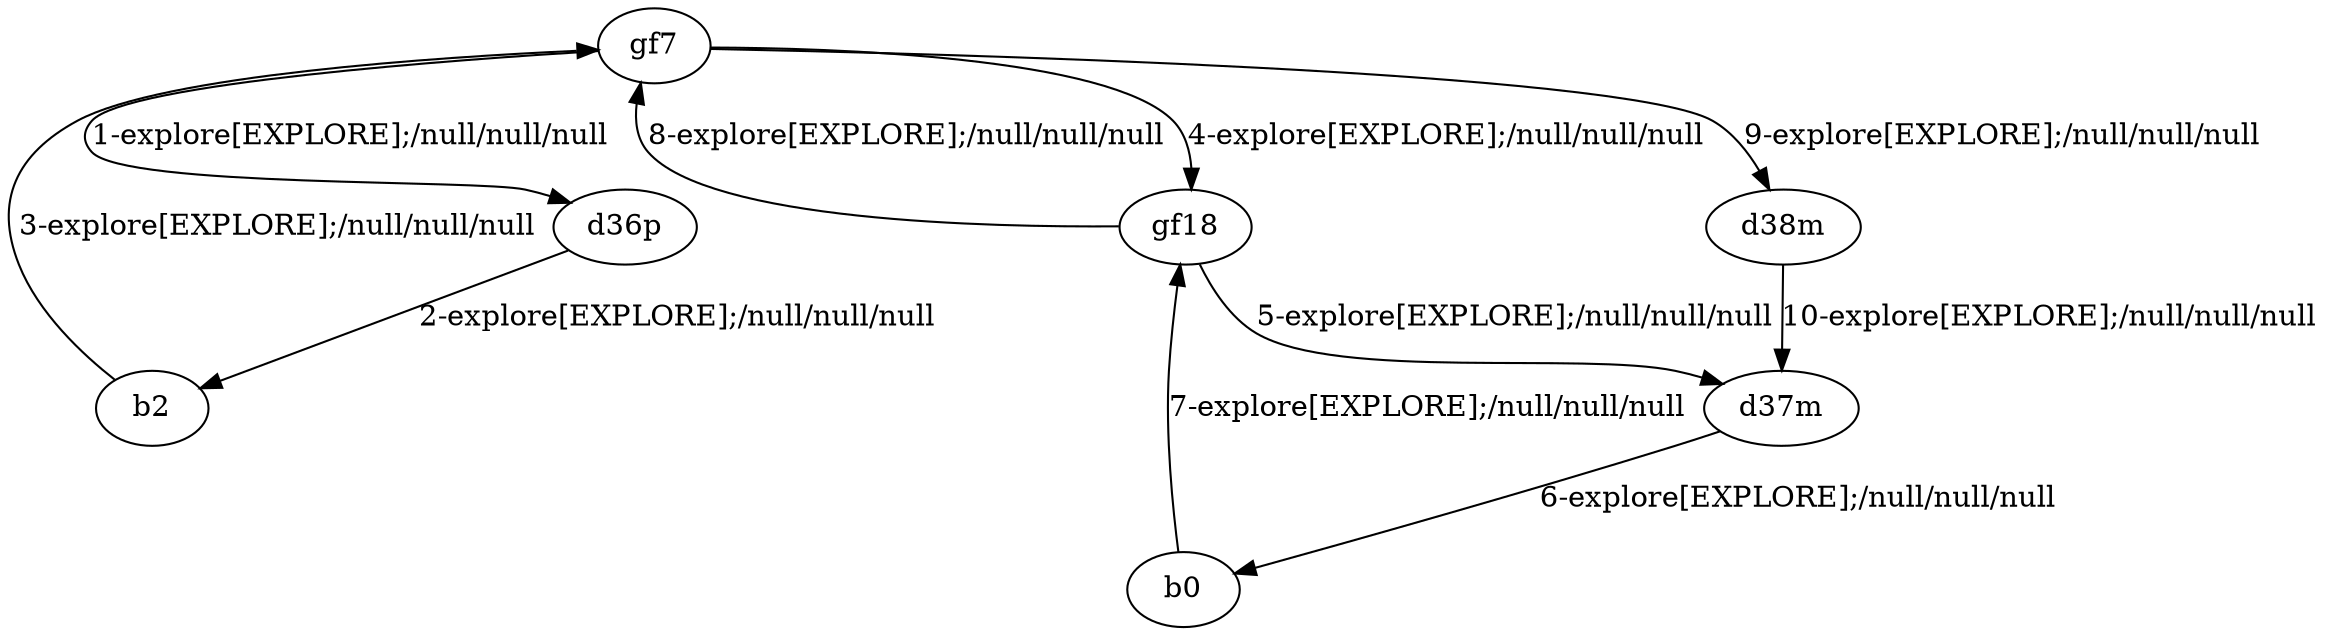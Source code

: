 # Total number of goals covered by this test: 2
# b2 --> gf7
# d37m --> b0

digraph g {
"gf7" -> "d36p" [label = "1-explore[EXPLORE];/null/null/null"];
"d36p" -> "b2" [label = "2-explore[EXPLORE];/null/null/null"];
"b2" -> "gf7" [label = "3-explore[EXPLORE];/null/null/null"];
"gf7" -> "gf18" [label = "4-explore[EXPLORE];/null/null/null"];
"gf18" -> "d37m" [label = "5-explore[EXPLORE];/null/null/null"];
"d37m" -> "b0" [label = "6-explore[EXPLORE];/null/null/null"];
"b0" -> "gf18" [label = "7-explore[EXPLORE];/null/null/null"];
"gf18" -> "gf7" [label = "8-explore[EXPLORE];/null/null/null"];
"gf7" -> "d38m" [label = "9-explore[EXPLORE];/null/null/null"];
"d38m" -> "d37m" [label = "10-explore[EXPLORE];/null/null/null"];
}